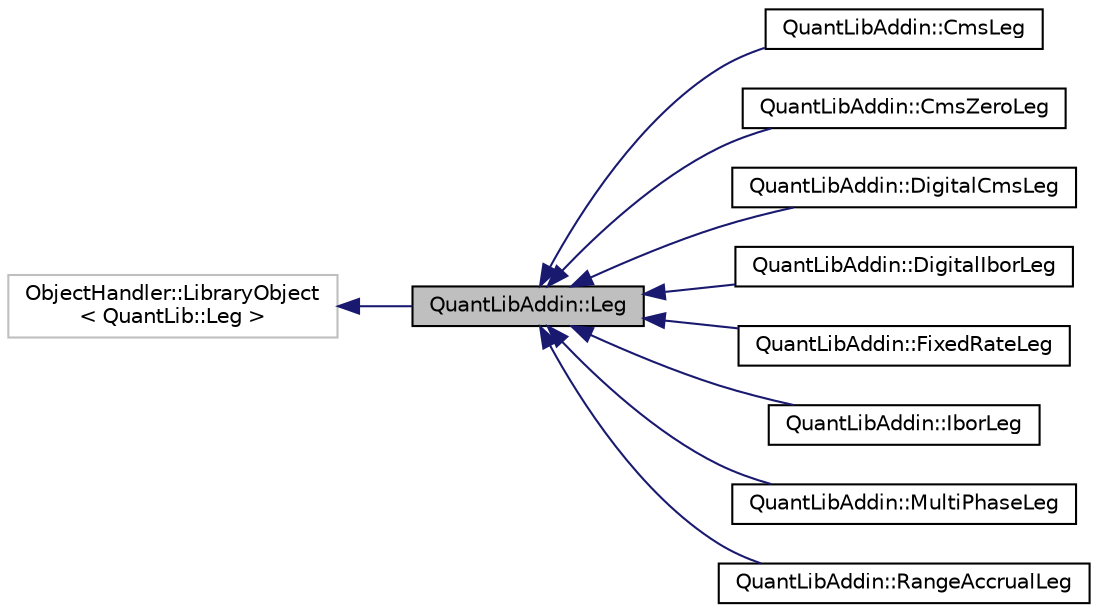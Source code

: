 digraph "QuantLibAddin::Leg"
{
  edge [fontname="Helvetica",fontsize="10",labelfontname="Helvetica",labelfontsize="10"];
  node [fontname="Helvetica",fontsize="10",shape=record];
  rankdir="LR";
  Node0 [label="QuantLibAddin::Leg",height=0.2,width=0.4,color="black", fillcolor="grey75", style="filled", fontcolor="black"];
  Node1 -> Node0 [dir="back",color="midnightblue",fontsize="10",style="solid",fontname="Helvetica"];
  Node1 [label="ObjectHandler::LibraryObject\l\< QuantLib::Leg \>",height=0.2,width=0.4,color="grey75", fillcolor="white", style="filled"];
  Node0 -> Node2 [dir="back",color="midnightblue",fontsize="10",style="solid",fontname="Helvetica"];
  Node2 [label="QuantLibAddin::CmsLeg",height=0.2,width=0.4,color="black", fillcolor="white", style="filled",URL="$class_quant_lib_addin_1_1_cms_leg.html"];
  Node0 -> Node3 [dir="back",color="midnightblue",fontsize="10",style="solid",fontname="Helvetica"];
  Node3 [label="QuantLibAddin::CmsZeroLeg",height=0.2,width=0.4,color="black", fillcolor="white", style="filled",URL="$class_quant_lib_addin_1_1_cms_zero_leg.html"];
  Node0 -> Node4 [dir="back",color="midnightblue",fontsize="10",style="solid",fontname="Helvetica"];
  Node4 [label="QuantLibAddin::DigitalCmsLeg",height=0.2,width=0.4,color="black", fillcolor="white", style="filled",URL="$class_quant_lib_addin_1_1_digital_cms_leg.html"];
  Node0 -> Node5 [dir="back",color="midnightblue",fontsize="10",style="solid",fontname="Helvetica"];
  Node5 [label="QuantLibAddin::DigitalIborLeg",height=0.2,width=0.4,color="black", fillcolor="white", style="filled",URL="$class_quant_lib_addin_1_1_digital_ibor_leg.html"];
  Node0 -> Node6 [dir="back",color="midnightblue",fontsize="10",style="solid",fontname="Helvetica"];
  Node6 [label="QuantLibAddin::FixedRateLeg",height=0.2,width=0.4,color="black", fillcolor="white", style="filled",URL="$class_quant_lib_addin_1_1_fixed_rate_leg.html"];
  Node0 -> Node7 [dir="back",color="midnightblue",fontsize="10",style="solid",fontname="Helvetica"];
  Node7 [label="QuantLibAddin::IborLeg",height=0.2,width=0.4,color="black", fillcolor="white", style="filled",URL="$class_quant_lib_addin_1_1_ibor_leg.html"];
  Node0 -> Node8 [dir="back",color="midnightblue",fontsize="10",style="solid",fontname="Helvetica"];
  Node8 [label="QuantLibAddin::MultiPhaseLeg",height=0.2,width=0.4,color="black", fillcolor="white", style="filled",URL="$class_quant_lib_addin_1_1_multi_phase_leg.html"];
  Node0 -> Node9 [dir="back",color="midnightblue",fontsize="10",style="solid",fontname="Helvetica"];
  Node9 [label="QuantLibAddin::RangeAccrualLeg",height=0.2,width=0.4,color="black", fillcolor="white", style="filled",URL="$class_quant_lib_addin_1_1_range_accrual_leg.html"];
}
